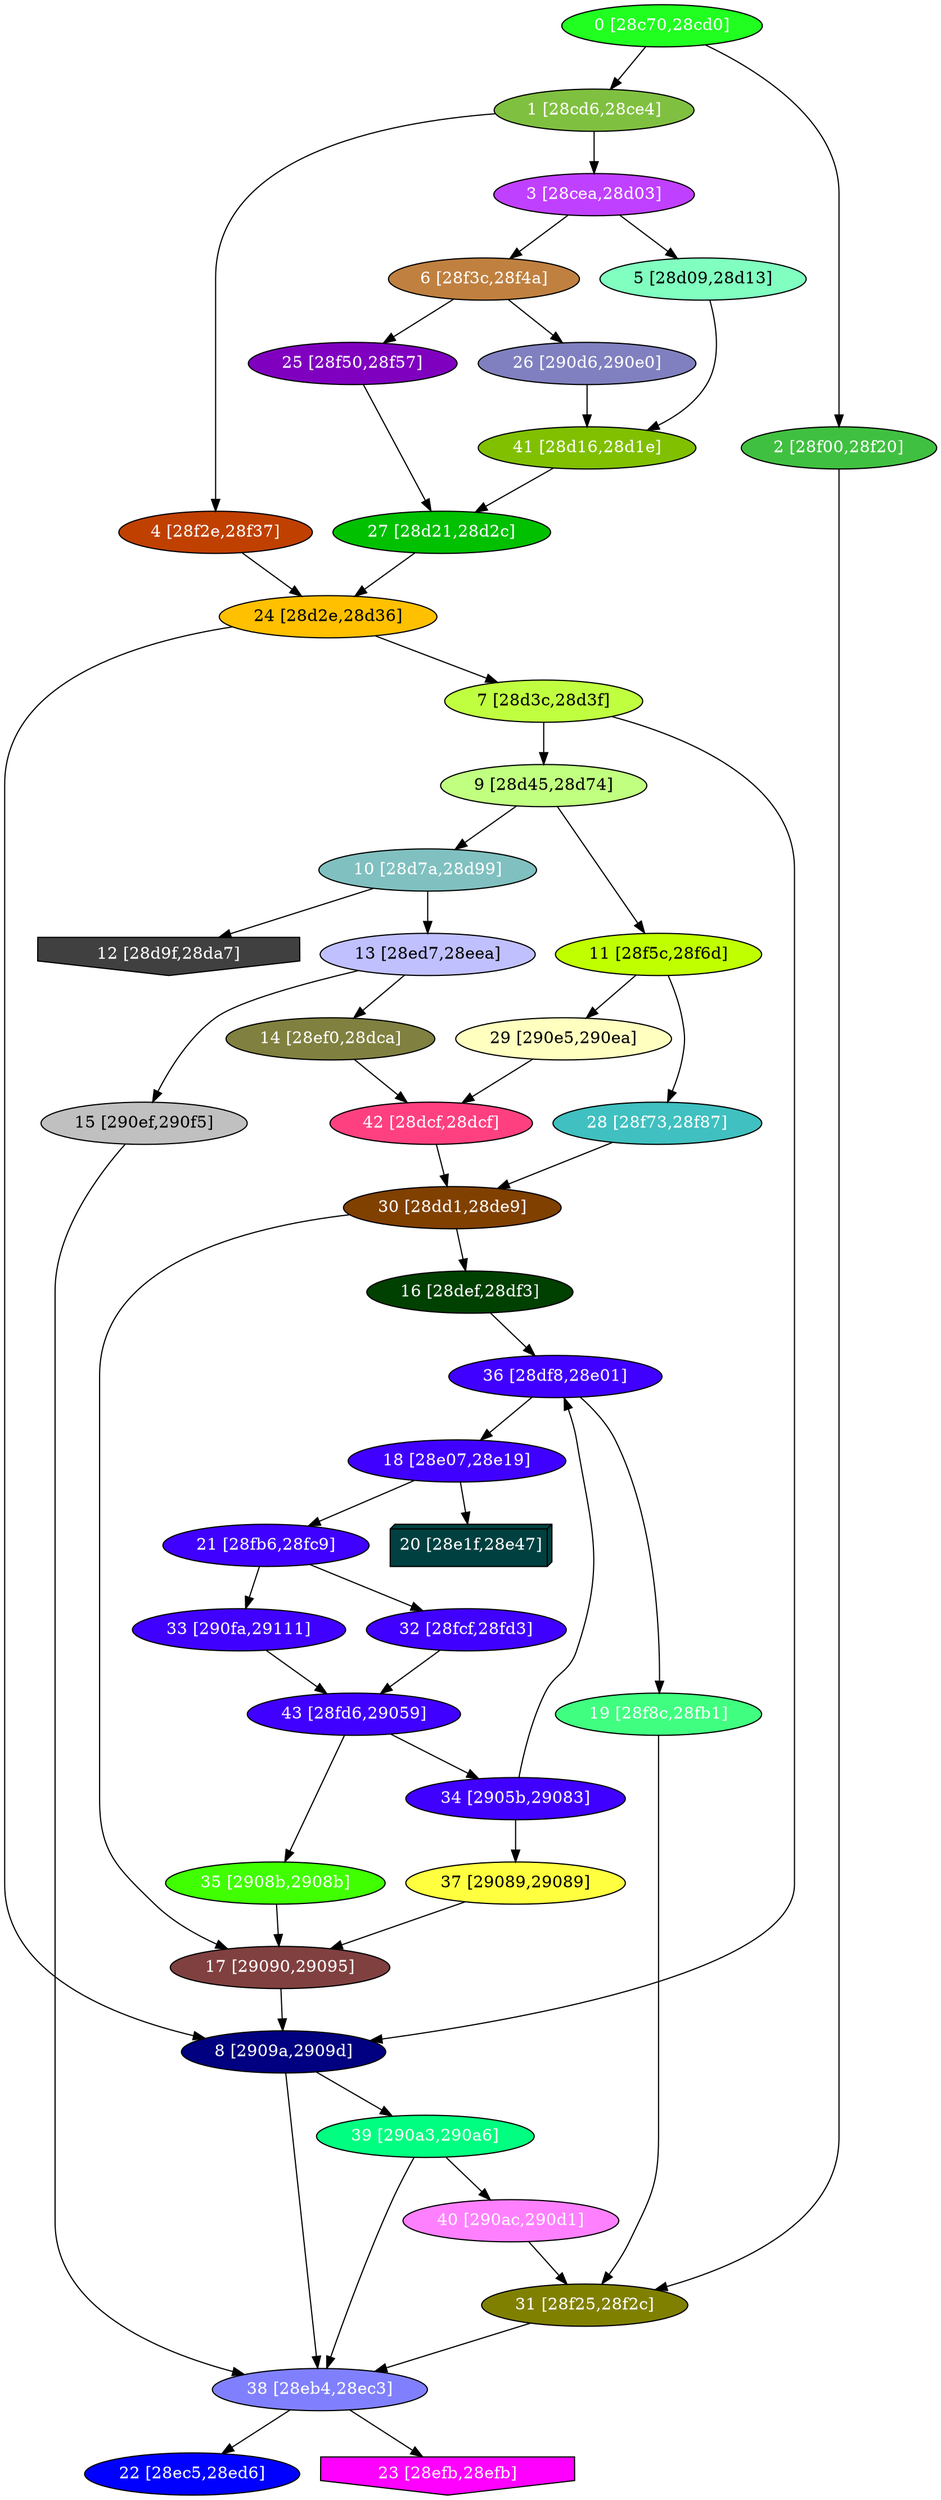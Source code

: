 diGraph libnss3{
	libnss3_0  [style=filled fillcolor="#20FF20" fontcolor="#ffffff" shape=oval label="0 [28c70,28cd0]"]
	libnss3_1  [style=filled fillcolor="#80C040" fontcolor="#ffffff" shape=oval label="1 [28cd6,28ce4]"]
	libnss3_2  [style=filled fillcolor="#40C040" fontcolor="#ffffff" shape=oval label="2 [28f00,28f20]"]
	libnss3_3  [style=filled fillcolor="#C040FF" fontcolor="#ffffff" shape=oval label="3 [28cea,28d03]"]
	libnss3_4  [style=filled fillcolor="#C04000" fontcolor="#ffffff" shape=oval label="4 [28f2e,28f37]"]
	libnss3_5  [style=filled fillcolor="#80FFC0" fontcolor="#000000" shape=oval label="5 [28d09,28d13]"]
	libnss3_6  [style=filled fillcolor="#C08040" fontcolor="#ffffff" shape=oval label="6 [28f3c,28f4a]"]
	libnss3_7  [style=filled fillcolor="#C0FF40" fontcolor="#000000" shape=oval label="7 [28d3c,28d3f]"]
	libnss3_8  [style=filled fillcolor="#000080" fontcolor="#ffffff" shape=oval label="8 [2909a,2909d]"]
	libnss3_9  [style=filled fillcolor="#C0FF80" fontcolor="#000000" shape=oval label="9 [28d45,28d74]"]
	libnss3_a  [style=filled fillcolor="#80C0C0" fontcolor="#ffffff" shape=oval label="10 [28d7a,28d99]"]
	libnss3_b  [style=filled fillcolor="#C0FF00" fontcolor="#000000" shape=oval label="11 [28f5c,28f6d]"]
	libnss3_c  [style=filled fillcolor="#404040" fontcolor="#ffffff" shape=invhouse label="12 [28d9f,28da7]"]
	libnss3_d  [style=filled fillcolor="#C0C0FF" fontcolor="#000000" shape=oval label="13 [28ed7,28eea]"]
	libnss3_e  [style=filled fillcolor="#808040" fontcolor="#ffffff" shape=oval label="14 [28ef0,28dca]"]
	libnss3_f  [style=filled fillcolor="#C0C0C0" fontcolor="#000000" shape=oval label="15 [290ef,290f5]"]
	libnss3_10  [style=filled fillcolor="#004000" fontcolor="#ffffff" shape=oval label="16 [28def,28df3]"]
	libnss3_11  [style=filled fillcolor="#804040" fontcolor="#ffffff" shape=oval label="17 [29090,29095]"]
	libnss3_12  [style=filled fillcolor="#4000FF" fontcolor="#ffffff" shape=oval label="18 [28e07,28e19]"]
	libnss3_13  [style=filled fillcolor="#40FF80" fontcolor="#ffffff" shape=oval label="19 [28f8c,28fb1]"]
	libnss3_14  [style=filled fillcolor="#004040" fontcolor="#ffffff" shape=box3d label="20 [28e1f,28e47]"]
	libnss3_15  [style=filled fillcolor="#4000FF" fontcolor="#ffffff" shape=oval label="21 [28fb6,28fc9]"]
	libnss3_16  [style=filled fillcolor="#0000FF" fontcolor="#ffffff" shape=oval label="22 [28ec5,28ed6]"]
	libnss3_17  [style=filled fillcolor="#FF00FF" fontcolor="#ffffff" shape=invhouse label="23 [28efb,28efb]"]
	libnss3_18  [style=filled fillcolor="#FFC000" fontcolor="#000000" shape=oval label="24 [28d2e,28d36]"]
	libnss3_19  [style=filled fillcolor="#8000C0" fontcolor="#ffffff" shape=oval label="25 [28f50,28f57]"]
	libnss3_1a  [style=filled fillcolor="#8080C0" fontcolor="#ffffff" shape=oval label="26 [290d6,290e0]"]
	libnss3_1b  [style=filled fillcolor="#00C000" fontcolor="#ffffff" shape=oval label="27 [28d21,28d2c]"]
	libnss3_1c  [style=filled fillcolor="#40C0C0" fontcolor="#ffffff" shape=oval label="28 [28f73,28f87]"]
	libnss3_1d  [style=filled fillcolor="#FFFFC0" fontcolor="#000000" shape=oval label="29 [290e5,290ea]"]
	libnss3_1e  [style=filled fillcolor="#804000" fontcolor="#ffffff" shape=oval label="30 [28dd1,28de9]"]
	libnss3_1f  [style=filled fillcolor="#808000" fontcolor="#ffffff" shape=oval label="31 [28f25,28f2c]"]
	libnss3_20  [style=filled fillcolor="#4000FF" fontcolor="#ffffff" shape=oval label="32 [28fcf,28fd3]"]
	libnss3_21  [style=filled fillcolor="#4000FF" fontcolor="#ffffff" shape=oval label="33 [290fa,29111]"]
	libnss3_22  [style=filled fillcolor="#4000FF" fontcolor="#ffffff" shape=oval label="34 [2905b,29083]"]
	libnss3_23  [style=filled fillcolor="#40FF00" fontcolor="#ffffff" shape=oval label="35 [2908b,2908b]"]
	libnss3_24  [style=filled fillcolor="#4000FF" fontcolor="#ffffff" shape=oval label="36 [28df8,28e01]"]
	libnss3_25  [style=filled fillcolor="#FFFF40" fontcolor="#000000" shape=oval label="37 [29089,29089]"]
	libnss3_26  [style=filled fillcolor="#8080FF" fontcolor="#ffffff" shape=oval label="38 [28eb4,28ec3]"]
	libnss3_27  [style=filled fillcolor="#00FF80" fontcolor="#ffffff" shape=oval label="39 [290a3,290a6]"]
	libnss3_28  [style=filled fillcolor="#FF80FF" fontcolor="#ffffff" shape=oval label="40 [290ac,290d1]"]
	libnss3_29  [style=filled fillcolor="#80C000" fontcolor="#ffffff" shape=oval label="41 [28d16,28d1e]"]
	libnss3_2a  [style=filled fillcolor="#FF4080" fontcolor="#ffffff" shape=oval label="42 [28dcf,28dcf]"]
	libnss3_2b  [style=filled fillcolor="#4000FF" fontcolor="#ffffff" shape=oval label="43 [28fd6,29059]"]

	libnss3_0 -> libnss3_1
	libnss3_0 -> libnss3_2
	libnss3_1 -> libnss3_3
	libnss3_1 -> libnss3_4
	libnss3_2 -> libnss3_1f
	libnss3_3 -> libnss3_5
	libnss3_3 -> libnss3_6
	libnss3_4 -> libnss3_18
	libnss3_5 -> libnss3_29
	libnss3_6 -> libnss3_19
	libnss3_6 -> libnss3_1a
	libnss3_7 -> libnss3_8
	libnss3_7 -> libnss3_9
	libnss3_8 -> libnss3_26
	libnss3_8 -> libnss3_27
	libnss3_9 -> libnss3_a
	libnss3_9 -> libnss3_b
	libnss3_a -> libnss3_c
	libnss3_a -> libnss3_d
	libnss3_b -> libnss3_1c
	libnss3_b -> libnss3_1d
	libnss3_d -> libnss3_e
	libnss3_d -> libnss3_f
	libnss3_e -> libnss3_2a
	libnss3_f -> libnss3_26
	libnss3_10 -> libnss3_24
	libnss3_11 -> libnss3_8
	libnss3_12 -> libnss3_14
	libnss3_12 -> libnss3_15
	libnss3_13 -> libnss3_1f
	libnss3_15 -> libnss3_20
	libnss3_15 -> libnss3_21
	libnss3_18 -> libnss3_7
	libnss3_18 -> libnss3_8
	libnss3_19 -> libnss3_1b
	libnss3_1a -> libnss3_29
	libnss3_1b -> libnss3_18
	libnss3_1c -> libnss3_1e
	libnss3_1d -> libnss3_2a
	libnss3_1e -> libnss3_10
	libnss3_1e -> libnss3_11
	libnss3_1f -> libnss3_26
	libnss3_20 -> libnss3_2b
	libnss3_21 -> libnss3_2b
	libnss3_22 -> libnss3_24
	libnss3_22 -> libnss3_25
	libnss3_23 -> libnss3_11
	libnss3_24 -> libnss3_12
	libnss3_24 -> libnss3_13
	libnss3_25 -> libnss3_11
	libnss3_26 -> libnss3_16
	libnss3_26 -> libnss3_17
	libnss3_27 -> libnss3_26
	libnss3_27 -> libnss3_28
	libnss3_28 -> libnss3_1f
	libnss3_29 -> libnss3_1b
	libnss3_2a -> libnss3_1e
	libnss3_2b -> libnss3_22
	libnss3_2b -> libnss3_23
}